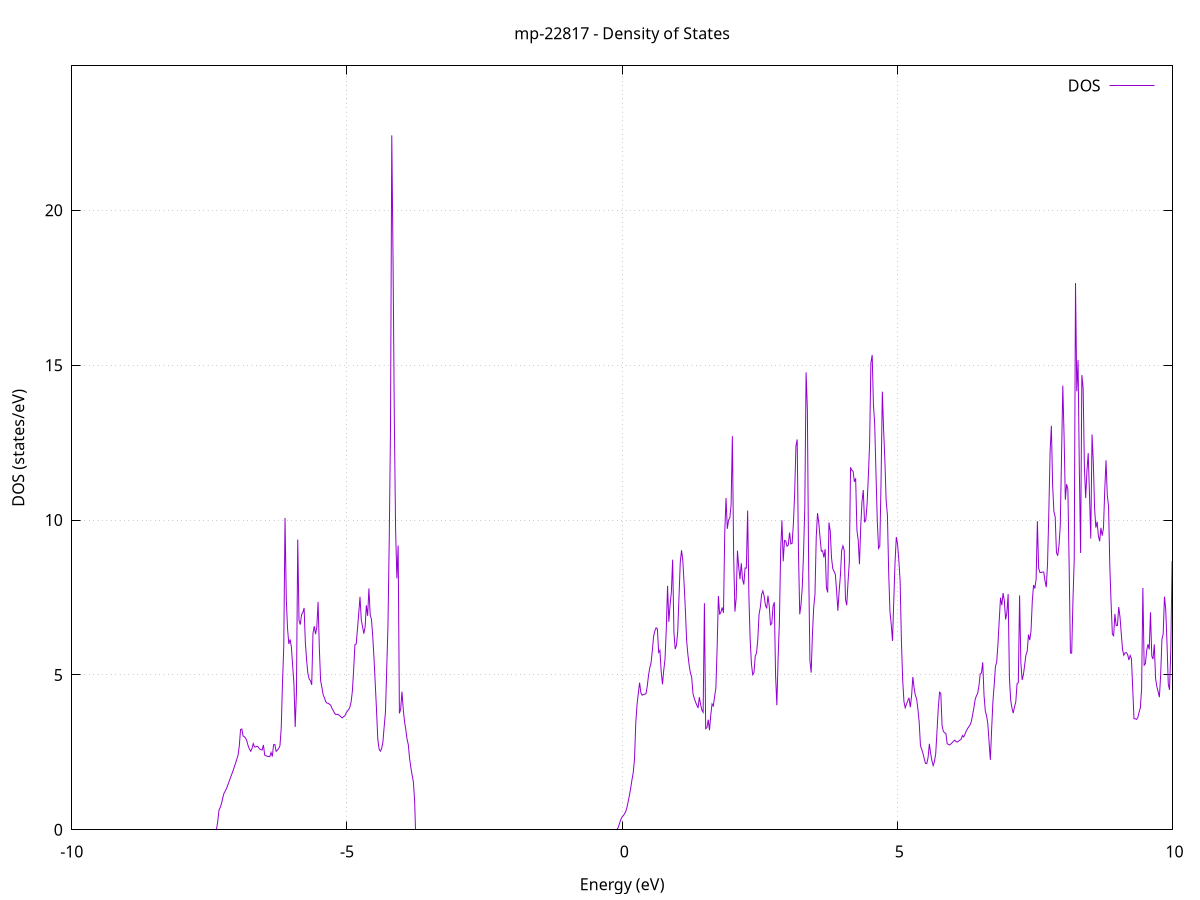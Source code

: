 set title 'mp-22817 - Density of States'
set xlabel 'Energy (eV)'
set ylabel 'DOS (states/eV)'
set grid
set xrange [-10:10]
set yrange [0:24.663]
set xzeroaxis lt -1
set terminal png size 800,600
set output 'mp-22817_dos_gnuplot.png'
plot '-' using 1:2 with lines title 'DOS'
-31.041700 0.000000
-31.018600 0.000000
-30.995600 0.000000
-30.972500 0.000000
-30.949400 0.000000
-30.926300 0.000000
-30.903200 0.000000
-30.880100 0.000000
-30.857000 0.000000
-30.833900 0.000000
-30.810800 0.000000
-30.787700 0.000000
-30.764600 0.000000
-30.741500 0.000000
-30.718400 0.000000
-30.695400 0.000000
-30.672300 0.000000
-30.649200 0.000000
-30.626100 0.000000
-30.603000 0.000000
-30.579900 0.000000
-30.556800 0.000000
-30.533700 0.000000
-30.510600 0.000000
-30.487500 0.000000
-30.464400 0.000000
-30.441300 0.000000
-30.418300 0.000000
-30.395200 0.000000
-30.372100 0.000000
-30.349000 0.000000
-30.325900 0.000000
-30.302800 0.000000
-30.279700 0.000000
-30.256600 0.000000
-30.233500 0.000000
-30.210400 0.000000
-30.187300 0.000000
-30.164200 0.000000
-30.141200 0.000000
-30.118100 0.000000
-30.095000 0.000000
-30.071900 0.000000
-30.048800 0.000000
-30.025700 0.000000
-30.002600 0.000000
-29.979500 0.000000
-29.956400 0.000000
-29.933300 0.000000
-29.910200 0.000000
-29.887100 0.000000
-29.864000 0.000000
-29.841000 0.000000
-29.817900 0.000000
-29.794800 0.000000
-29.771700 0.000000
-29.748600 0.000000
-29.725500 0.000000
-29.702400 0.000000
-29.679300 0.000000
-29.656200 0.000000
-29.633100 0.000000
-29.610000 0.000000
-29.586900 0.000000
-29.563900 0.000000
-29.540800 0.000000
-29.517700 0.000000
-29.494600 0.000000
-29.471500 0.000000
-29.448400 0.000000
-29.425300 0.000000
-29.402200 0.000000
-29.379100 0.000000
-29.356000 0.000000
-29.332900 0.000000
-29.309800 0.000000
-29.286700 0.000000
-29.263700 0.000000
-29.240600 0.000000
-29.217500 0.000000
-29.194400 0.000000
-29.171300 0.000000
-29.148200 0.000000
-29.125100 0.000000
-29.102000 0.000000
-29.078900 0.000000
-29.055800 0.000000
-29.032700 0.000000
-29.009600 0.000000
-28.986600 0.000000
-28.963500 0.000000
-28.940400 113.562400
-28.917300 25.628100
-28.894200 20.808500
-28.871100 0.000000
-28.848000 20.617500
-28.824900 439.138000
-28.801800 0.000000
-28.778700 0.000000
-28.755600 0.000000
-28.732500 0.000000
-28.709400 0.000000
-28.686400 0.000000
-28.663300 0.000000
-28.640200 0.000000
-28.617100 0.000000
-28.594000 0.000000
-28.570900 0.000000
-28.547800 0.000000
-28.524700 0.000000
-28.501600 0.000000
-28.478500 0.000000
-28.455400 0.000000
-28.432300 0.000000
-28.409300 0.000000
-28.386200 0.000000
-28.363100 0.000000
-28.340000 0.000000
-28.316900 0.000000
-28.293800 0.000000
-28.270700 0.000000
-28.247600 0.000000
-28.224500 0.000000
-28.201400 0.000000
-28.178300 0.000000
-28.155200 0.000000
-28.132100 0.000000
-28.109100 0.000000
-28.086000 0.000000
-28.062900 0.000000
-28.039800 0.000000
-28.016700 0.000000
-27.993600 0.000000
-27.970500 0.000000
-27.947400 0.000000
-27.924300 0.000000
-27.901200 0.000000
-27.878100 0.000000
-27.855000 0.000000
-27.832000 0.000000
-27.808900 0.000000
-27.785800 0.000000
-27.762700 0.000000
-27.739600 0.000000
-27.716500 0.000000
-27.693400 0.000000
-27.670300 0.000000
-27.647200 0.000000
-27.624100 0.000000
-27.601000 0.000000
-27.577900 0.000000
-27.554900 0.000000
-27.531800 0.000000
-27.508700 0.000000
-27.485600 0.000000
-27.462500 0.000000
-27.439400 0.000000
-27.416300 0.000000
-27.393200 0.000000
-27.370100 0.000000
-27.347000 0.000000
-27.323900 0.000000
-27.300800 0.000000
-27.277700 0.000000
-27.254700 0.000000
-27.231600 0.000000
-27.208500 0.000000
-27.185400 0.000000
-27.162300 0.000000
-27.139200 0.000000
-27.116100 0.000000
-27.093000 0.000000
-27.069900 0.000000
-27.046800 0.000000
-27.023700 0.000000
-27.000600 0.000000
-26.977600 0.000000
-26.954500 0.000000
-26.931400 0.000000
-26.908300 0.000000
-26.885200 0.000000
-26.862100 0.000000
-26.839000 0.000000
-26.815900 0.000000
-26.792800 0.000000
-26.769700 0.000000
-26.746600 0.000000
-26.723500 0.000000
-26.700400 0.000000
-26.677400 0.000000
-26.654300 0.000000
-26.631200 0.000000
-26.608100 0.000000
-26.585000 0.000000
-26.561900 0.000000
-26.538800 0.000000
-26.515700 0.000000
-26.492600 0.000000
-26.469500 0.000000
-26.446400 0.000000
-26.423300 0.000000
-26.400300 0.000000
-26.377200 0.000000
-26.354100 0.000000
-26.331000 0.000000
-26.307900 0.000000
-26.284800 0.000000
-26.261700 0.000000
-26.238600 0.000000
-26.215500 0.000000
-26.192400 0.000000
-26.169300 0.000000
-26.146200 0.000000
-26.123100 0.000000
-26.100100 0.000000
-26.077000 0.000000
-26.053900 0.000000
-26.030800 0.000000
-26.007700 0.000000
-25.984600 0.000000
-25.961500 0.000000
-25.938400 0.000000
-25.915300 0.000000
-25.892200 0.000000
-25.869100 0.000000
-25.846000 0.000000
-25.823000 0.000000
-25.799900 0.000000
-25.776800 0.000000
-25.753700 0.000000
-25.730600 0.000000
-25.707500 0.000000
-25.684400 0.000000
-25.661300 0.000000
-25.638200 0.000000
-25.615100 0.000000
-25.592000 0.000000
-25.568900 0.000000
-25.545900 0.000000
-25.522800 0.000000
-25.499700 0.000000
-25.476600 0.000000
-25.453500 0.000000
-25.430400 0.000000
-25.407300 0.000000
-25.384200 0.000000
-25.361100 0.000000
-25.338000 0.000000
-25.314900 0.000000
-25.291800 0.000000
-25.268700 0.000000
-25.245700 0.000000
-25.222600 0.000000
-25.199500 0.000000
-25.176400 0.000000
-25.153300 0.000000
-25.130200 0.000000
-25.107100 0.000000
-25.084000 0.000000
-25.060900 0.000000
-25.037800 0.000000
-25.014700 0.000000
-24.991600 0.000000
-24.968600 0.000000
-24.945500 0.000000
-24.922400 0.000000
-24.899300 0.000000
-24.876200 0.000000
-24.853100 0.000000
-24.830000 0.000000
-24.806900 0.000000
-24.783800 0.000000
-24.760700 0.000000
-24.737600 0.000000
-24.714500 0.000000
-24.691400 0.000000
-24.668400 0.000000
-24.645300 0.000000
-24.622200 0.000000
-24.599100 0.000000
-24.576000 0.000000
-24.552900 0.000000
-24.529800 0.000000
-24.506700 0.000000
-24.483600 0.000000
-24.460500 0.000000
-24.437400 0.000000
-24.414300 0.000000
-24.391300 0.000000
-24.368200 0.000000
-24.345100 0.000000
-24.322000 0.000000
-24.298900 0.000000
-24.275800 0.000000
-24.252700 0.000000
-24.229600 0.000000
-24.206500 0.000000
-24.183400 0.000000
-24.160300 0.000000
-24.137200 0.000000
-24.114100 0.000000
-24.091100 0.000000
-24.068000 0.000000
-24.044900 0.000000
-24.021800 0.000000
-23.998700 0.000000
-23.975600 0.000000
-23.952500 0.000000
-23.929400 0.000000
-23.906300 0.000000
-23.883200 0.000000
-23.860100 0.000000
-23.837000 0.000000
-23.814000 0.000000
-23.790900 0.000000
-23.767800 0.000000
-23.744700 0.000000
-23.721600 0.000000
-23.698500 0.000000
-23.675400 0.000000
-23.652300 0.000000
-23.629200 0.000000
-23.606100 0.000000
-23.583000 0.000000
-23.559900 0.000000
-23.536800 0.000000
-23.513800 0.000000
-23.490700 0.000000
-23.467600 0.000000
-23.444500 0.000000
-23.421400 0.000000
-23.398300 0.000000
-23.375200 0.000000
-23.352100 0.000000
-23.329000 0.000000
-23.305900 0.000000
-23.282800 0.000000
-23.259700 0.000000
-23.236700 0.000000
-23.213600 0.000000
-23.190500 0.000000
-23.167400 0.000000
-23.144300 0.000000
-23.121200 0.000000
-23.098100 0.000000
-23.075000 0.000000
-23.051900 0.000000
-23.028800 0.000000
-23.005700 0.000000
-22.982600 0.000000
-22.959600 0.000000
-22.936500 0.000000
-22.913400 0.000000
-22.890300 0.000000
-22.867200 0.000000
-22.844100 0.000000
-22.821000 0.000000
-22.797900 0.000000
-22.774800 0.000000
-22.751700 0.000000
-22.728600 0.000000
-22.705500 0.000000
-22.682400 0.000000
-22.659400 0.000000
-22.636300 0.000000
-22.613200 0.000000
-22.590100 0.000000
-22.567000 0.000000
-22.543900 0.000000
-22.520800 0.000000
-22.497700 0.000000
-22.474600 0.000000
-22.451500 0.000000
-22.428400 0.000000
-22.405300 0.000000
-22.382300 0.000000
-22.359200 0.000000
-22.336100 0.000000
-22.313000 0.000000
-22.289900 0.000000
-22.266800 0.000000
-22.243700 0.000000
-22.220600 0.000000
-22.197500 0.000000
-22.174400 0.000000
-22.151300 0.000000
-22.128200 0.000000
-22.105100 0.000000
-22.082100 0.000000
-22.059000 0.000000
-22.035900 0.000000
-22.012800 0.000000
-21.989700 0.000000
-21.966600 0.000000
-21.943500 0.000000
-21.920400 0.000000
-21.897300 0.000000
-21.874200 0.000000
-21.851100 0.000000
-21.828000 0.000000
-21.805000 0.000000
-21.781900 0.000000
-21.758800 0.000000
-21.735700 0.000000
-21.712600 0.000000
-21.689500 0.000000
-21.666400 0.000000
-21.643300 0.000000
-21.620200 0.000000
-21.597100 0.000000
-21.574000 0.000000
-21.550900 0.000000
-21.527800 0.000000
-21.504800 0.000000
-21.481700 0.000000
-21.458600 0.000000
-21.435500 0.000000
-21.412400 0.000000
-21.389300 0.000000
-21.366200 0.000000
-21.343100 0.000000
-21.320000 0.000000
-21.296900 0.000000
-21.273800 0.000000
-21.250700 0.000000
-21.227700 0.000000
-21.204600 0.000000
-21.181500 0.000000
-21.158400 0.000000
-21.135300 0.000000
-21.112200 0.000000
-21.089100 0.000000
-21.066000 0.000000
-21.042900 0.000000
-21.019800 0.000000
-20.996700 0.000000
-20.973600 0.000000
-20.950500 0.000000
-20.927500 0.000000
-20.904400 0.000000
-20.881300 0.000000
-20.858200 0.000000
-20.835100 0.000000
-20.812000 0.000000
-20.788900 0.000000
-20.765800 0.000000
-20.742700 0.000000
-20.719600 0.000000
-20.696500 0.000000
-20.673400 0.000000
-20.650400 0.000000
-20.627300 0.000000
-20.604200 0.000000
-20.581100 0.000000
-20.558000 0.000000
-20.534900 0.000000
-20.511800 0.000000
-20.488700 0.000000
-20.465600 0.000000
-20.442500 0.000000
-20.419400 0.000000
-20.396300 0.000000
-20.373300 0.000000
-20.350200 0.000000
-20.327100 0.000000
-20.304000 0.000000
-20.280900 0.000000
-20.257800 0.000000
-20.234700 0.000000
-20.211600 0.000000
-20.188500 0.000000
-20.165400 0.000000
-20.142300 0.000000
-20.119200 0.000000
-20.096100 0.000000
-20.073100 0.000000
-20.050000 0.000000
-20.026900 0.000000
-20.003800 0.000000
-19.980700 0.000000
-19.957600 0.000000
-19.934500 0.000000
-19.911400 0.000000
-19.888300 0.000000
-19.865200 0.000000
-19.842100 0.000000
-19.819000 0.000000
-19.796000 0.000000
-19.772900 0.000000
-19.749800 0.000000
-19.726700 0.000000
-19.703600 0.000000
-19.680500 0.000000
-19.657400 0.000000
-19.634300 0.000000
-19.611200 0.000000
-19.588100 0.000000
-19.565000 0.000000
-19.541900 0.000000
-19.518800 0.000000
-19.495800 0.000000
-19.472700 0.000000
-19.449600 0.000000
-19.426500 0.000000
-19.403400 0.000000
-19.380300 0.000000
-19.357200 0.000000
-19.334100 0.000000
-19.311000 0.000000
-19.287900 0.000000
-19.264800 0.000000
-19.241700 0.000000
-19.218700 0.000000
-19.195600 0.000000
-19.172500 0.000000
-19.149400 0.000000
-19.126300 0.000000
-19.103200 0.000000
-19.080100 0.000000
-19.057000 0.000000
-19.033900 0.000000
-19.010800 0.000000
-18.987700 0.000000
-18.964600 0.000000
-18.941500 0.000000
-18.918500 0.000000
-18.895400 0.000000
-18.872300 0.000000
-18.849200 0.000000
-18.826100 0.000000
-18.803000 0.000000
-18.779900 0.000000
-18.756800 0.000000
-18.733700 0.000000
-18.710600 0.000000
-18.687500 0.000000
-18.664400 0.000000
-18.641400 0.000000
-18.618300 0.000000
-18.595200 0.000000
-18.572100 0.000000
-18.549000 0.000000
-18.525900 0.000000
-18.502800 0.000000
-18.479700 0.000000
-18.456600 0.000000
-18.433500 0.000000
-18.410400 0.000000
-18.387300 0.000000
-18.364300 0.000000
-18.341200 0.000000
-18.318100 0.000000
-18.295000 0.000000
-18.271900 0.000000
-18.248800 0.000000
-18.225700 0.000000
-18.202600 0.000000
-18.179500 0.000000
-18.156400 0.000000
-18.133300 0.000000
-18.110200 0.000000
-18.087100 0.000000
-18.064100 0.000000
-18.041000 0.000000
-18.017900 0.000000
-17.994800 0.000000
-17.971700 0.000000
-17.948600 0.000000
-17.925500 0.000000
-17.902400 0.000000
-17.879300 0.000000
-17.856200 0.000000
-17.833100 0.000000
-17.810000 0.000000
-17.787000 0.000000
-17.763900 0.000000
-17.740800 0.000000
-17.717700 0.000000
-17.694600 0.000000
-17.671500 0.000000
-17.648400 0.000000
-17.625300 0.000000
-17.602200 0.000000
-17.579100 0.000000
-17.556000 0.000000
-17.532900 0.000000
-17.509800 0.000000
-17.486800 0.000000
-17.463700 0.000000
-17.440600 0.000000
-17.417500 0.000000
-17.394400 0.000000
-17.371300 0.000000
-17.348200 0.000000
-17.325100 0.000000
-17.302000 0.000000
-17.278900 0.000000
-17.255800 0.000000
-17.232700 0.000000
-17.209700 0.000000
-17.186600 0.000000
-17.163500 0.000000
-17.140400 0.000000
-17.117300 0.000000
-17.094200 0.000000
-17.071100 0.000000
-17.048000 0.000000
-17.024900 0.000000
-17.001800 0.000000
-16.978700 0.000000
-16.955600 0.000000
-16.932500 0.000000
-16.909500 0.000000
-16.886400 0.000000
-16.863300 0.000000
-16.840200 0.000000
-16.817100 0.000000
-16.794000 0.000000
-16.770900 0.000000
-16.747800 0.000000
-16.724700 0.000000
-16.701600 0.000000
-16.678500 0.000000
-16.655400 0.000000
-16.632400 0.000000
-16.609300 0.000000
-16.586200 0.000000
-16.563100 0.000000
-16.540000 0.000000
-16.516900 0.000000
-16.493800 0.000000
-16.470700 0.000000
-16.447600 0.000000
-16.424500 0.000000
-16.401400 0.000000
-16.378300 0.000000
-16.355200 0.000000
-16.332200 0.000000
-16.309100 0.000000
-16.286000 0.000000
-16.262900 0.000000
-16.239800 0.000000
-16.216700 0.000000
-16.193600 0.000000
-16.170500 0.000000
-16.147400 0.000000
-16.124300 0.000000
-16.101200 0.000000
-16.078100 0.000000
-16.055100 0.000000
-16.032000 0.000000
-16.008900 0.000000
-15.985800 0.000000
-15.962700 0.000000
-15.939600 0.000000
-15.916500 0.000000
-15.893400 0.000000
-15.870300 0.000000
-15.847200 0.000000
-15.824100 0.000000
-15.801000 0.000000
-15.778000 0.000000
-15.754900 0.000000
-15.731800 0.000000
-15.708700 0.000000
-15.685600 0.000000
-15.662500 0.000000
-15.639400 0.000000
-15.616300 0.000000
-15.593200 0.000000
-15.570100 0.000000
-15.547000 0.000000
-15.523900 0.000000
-15.500800 0.000000
-15.477800 0.000000
-15.454700 0.000000
-15.431600 0.000000
-15.408500 0.000000
-15.385400 0.000000
-15.362300 0.000000
-15.339200 0.000000
-15.316100 0.000000
-15.293000 0.000000
-15.269900 0.000000
-15.246800 0.000000
-15.223700 0.000000
-15.200700 0.000000
-15.177600 0.000000
-15.154500 0.000000
-15.131400 0.000000
-15.108300 0.000000
-15.085200 0.000000
-15.062100 0.000000
-15.039000 0.000000
-15.015900 0.000000
-14.992800 0.000000
-14.969700 0.000000
-14.946600 0.000000
-14.923500 0.000000
-14.900500 0.000000
-14.877400 0.000000
-14.854300 0.000000
-14.831200 0.000000
-14.808100 0.000000
-14.785000 0.000000
-14.761900 0.000000
-14.738800 0.000000
-14.715700 0.000000
-14.692600 0.000000
-14.669500 0.000000
-14.646400 0.000000
-14.623400 0.000000
-14.600300 0.000000
-14.577200 0.000000
-14.554100 0.000000
-14.531000 0.000000
-14.507900 0.000000
-14.484800 0.000000
-14.461700 0.000000
-14.438600 0.000000
-14.415500 0.000000
-14.392400 0.000000
-14.369300 0.000000
-14.346200 0.000000
-14.323200 0.000000
-14.300100 0.000000
-14.277000 0.000000
-14.253900 0.000000
-14.230800 0.000000
-14.207700 0.000000
-14.184600 0.000000
-14.161500 0.000000
-14.138400 0.000000
-14.115300 0.000000
-14.092200 0.000000
-14.069100 0.000000
-14.046100 0.000000
-14.023000 0.000000
-13.999900 0.000000
-13.976800 0.000000
-13.953700 0.000000
-13.930600 0.000000
-13.907500 0.000000
-13.884400 0.000000
-13.861300 0.000000
-13.838200 0.000000
-13.815100 0.000000
-13.792000 0.000000
-13.768900 0.000000
-13.745900 0.000000
-13.722800 0.000000
-13.699700 0.000000
-13.676600 0.000000
-13.653500 0.000000
-13.630400 0.000000
-13.607300 0.000000
-13.584200 0.000000
-13.561100 0.000000
-13.538000 0.000000
-13.514900 0.000000
-13.491800 0.000000
-13.468800 0.000000
-13.445700 0.000000
-13.422600 0.000000
-13.399500 0.000000
-13.376400 0.000000
-13.353300 0.000000
-13.330200 0.000000
-13.307100 0.000000
-13.284000 0.000000
-13.260900 0.000000
-13.237800 0.000000
-13.214700 0.000000
-13.191700 0.000000
-13.168600 0.000000
-13.145500 0.000000
-13.122400 0.000000
-13.099300 0.000000
-13.076200 0.000000
-13.053100 0.000000
-13.030000 0.000000
-13.006900 0.000000
-12.983800 0.000000
-12.960700 0.000000
-12.937600 0.000000
-12.914500 0.000000
-12.891500 0.000000
-12.868400 0.000000
-12.845300 0.000000
-12.822200 0.000000
-12.799100 0.000000
-12.776000 0.000000
-12.752900 0.000000
-12.729800 0.000000
-12.706700 0.000000
-12.683600 0.000000
-12.660500 0.000000
-12.637400 0.000000
-12.614400 0.000000
-12.591300 0.000000
-12.568200 0.000000
-12.545100 0.000000
-12.522000 0.000000
-12.498900 0.000000
-12.475800 0.000000
-12.452700 0.000000
-12.429600 0.000000
-12.406500 0.000000
-12.383400 0.000000
-12.360300 0.000000
-12.337200 0.000000
-12.314200 0.000000
-12.291100 0.000000
-12.268000 0.000000
-12.244900 0.000000
-12.221800 0.000000
-12.198700 0.000000
-12.175600 0.000000
-12.152500 0.000000
-12.129400 0.000000
-12.106300 0.000000
-12.083200 0.000000
-12.060100 0.000000
-12.037100 0.000000
-12.014000 0.000000
-11.990900 0.000000
-11.967800 0.000000
-11.944700 0.000000
-11.921600 0.000000
-11.898500 0.000000
-11.875400 0.000000
-11.852300 0.000000
-11.829200 0.000000
-11.806100 0.000000
-11.783000 0.000000
-11.759900 0.000000
-11.736900 0.000000
-11.713800 0.000000
-11.690700 0.000000
-11.667600 0.000000
-11.644500 0.000000
-11.621400 0.000000
-11.598300 0.000000
-11.575200 0.000000
-11.552100 0.000000
-11.529000 0.000000
-11.505900 0.000000
-11.482800 0.000000
-11.459800 0.000000
-11.436700 0.000000
-11.413600 0.000000
-11.390500 0.000000
-11.367400 0.000000
-11.344300 0.000000
-11.321200 0.000000
-11.298100 0.000000
-11.275000 0.000000
-11.251900 0.000000
-11.228800 0.000000
-11.205700 0.000000
-11.182700 0.000000
-11.159600 0.000000
-11.136500 0.000000
-11.113400 0.000000
-11.090300 0.000000
-11.067200 0.000000
-11.044100 0.000000
-11.021000 0.000000
-10.997900 0.000000
-10.974800 0.000000
-10.951700 0.000000
-10.928600 0.000000
-10.905500 0.000000
-10.882500 0.000000
-10.859400 0.000000
-10.836300 0.000000
-10.813200 0.000000
-10.790100 0.000000
-10.767000 0.000000
-10.743900 0.000000
-10.720800 0.000000
-10.697700 0.000000
-10.674600 0.000000
-10.651500 0.000000
-10.628400 0.000000
-10.605400 0.000000
-10.582300 0.000000
-10.559200 0.000000
-10.536100 0.000000
-10.513000 0.000000
-10.489900 0.000000
-10.466800 0.000000
-10.443700 0.000000
-10.420600 0.000000
-10.397500 0.000000
-10.374400 0.000000
-10.351300 0.000000
-10.328200 0.000000
-10.305200 0.000000
-10.282100 0.000000
-10.259000 0.000000
-10.235900 0.000000
-10.212800 0.000000
-10.189700 0.000000
-10.166600 0.000000
-10.143500 0.000000
-10.120400 0.000000
-10.097300 0.000000
-10.074200 0.000000
-10.051100 0.000000
-10.028100 0.000000
-10.005000 0.000000
-9.981900 0.000000
-9.958800 0.000000
-9.935700 0.000000
-9.912600 0.000000
-9.889500 0.000000
-9.866400 0.000000
-9.843300 0.000000
-9.820200 0.000000
-9.797100 0.000000
-9.774000 0.000000
-9.750900 0.000000
-9.727900 0.000000
-9.704800 0.000000
-9.681700 0.000000
-9.658600 0.000000
-9.635500 0.000000
-9.612400 0.000000
-9.589300 0.000000
-9.566200 0.000000
-9.543100 0.000000
-9.520000 0.000000
-9.496900 0.000000
-9.473800 0.000000
-9.450800 0.000000
-9.427700 0.000000
-9.404600 0.000000
-9.381500 0.000000
-9.358400 0.000000
-9.335300 0.000000
-9.312200 0.000000
-9.289100 0.000000
-9.266000 0.000000
-9.242900 0.000000
-9.219800 0.000000
-9.196700 0.000000
-9.173600 0.000000
-9.150600 0.000000
-9.127500 0.000000
-9.104400 0.000000
-9.081300 0.000000
-9.058200 0.000000
-9.035100 0.000000
-9.012000 0.000000
-8.988900 0.000000
-8.965800 0.000000
-8.942700 0.000000
-8.919600 0.000000
-8.896500 0.000000
-8.873500 0.000000
-8.850400 0.000000
-8.827300 0.000000
-8.804200 0.000000
-8.781100 0.000000
-8.758000 0.000000
-8.734900 0.000000
-8.711800 0.000000
-8.688700 0.000000
-8.665600 0.000000
-8.642500 0.000000
-8.619400 0.000000
-8.596400 0.000000
-8.573300 0.000000
-8.550200 0.000000
-8.527100 0.000000
-8.504000 0.000000
-8.480900 0.000000
-8.457800 0.000000
-8.434700 0.000000
-8.411600 0.000000
-8.388500 0.000000
-8.365400 0.000000
-8.342300 0.000000
-8.319200 0.000000
-8.296200 0.000000
-8.273100 0.000000
-8.250000 0.000000
-8.226900 0.000000
-8.203800 0.000000
-8.180700 0.000000
-8.157600 0.000000
-8.134500 0.000000
-8.111400 0.000000
-8.088300 0.000000
-8.065200 0.000000
-8.042100 0.000000
-8.019100 0.000000
-7.996000 0.000000
-7.972900 0.000000
-7.949800 0.000000
-7.926700 0.000000
-7.903600 0.000000
-7.880500 0.000000
-7.857400 0.000000
-7.834300 0.000000
-7.811200 0.000000
-7.788100 0.000000
-7.765000 0.000000
-7.741900 0.000000
-7.718900 0.000000
-7.695800 0.000000
-7.672700 0.000000
-7.649600 0.000000
-7.626500 0.000000
-7.603400 0.000000
-7.580300 0.000000
-7.557200 0.000000
-7.534100 0.000000
-7.511000 0.000000
-7.487900 0.000000
-7.464800 0.000000
-7.441800 0.000000
-7.418700 0.000000
-7.395600 0.000000
-7.372500 0.005100
-7.349400 0.249000
-7.326300 0.631500
-7.303200 0.720200
-7.280100 0.843500
-7.257000 1.028800
-7.233900 1.182400
-7.210800 1.250900
-7.187700 1.336600
-7.164600 1.448600
-7.141600 1.560400
-7.118500 1.673400
-7.095400 1.783500
-7.072300 1.895500
-7.049200 2.018100
-7.026100 2.142700
-7.003000 2.269800
-6.979900 2.401200
-6.956800 2.703800
-6.933700 3.236100
-6.910600 3.253700
-6.887500 3.028800
-6.864500 3.004100
-6.841400 2.957700
-6.818300 2.861700
-6.795200 2.705300
-6.772100 2.605900
-6.749000 2.535000
-6.725900 2.620300
-6.702800 2.783400
-6.679700 2.674000
-6.656600 2.678000
-6.633500 2.697400
-6.610400 2.667300
-6.587400 2.604900
-6.564300 2.589000
-6.541200 2.574800
-6.518100 2.737900
-6.495000 2.411500
-6.471900 2.390900
-6.448800 2.371700
-6.425700 2.365600
-6.402600 2.362800
-6.379500 2.496300
-6.356400 2.366000
-6.333300 2.745300
-6.310200 2.753600
-6.287200 2.530800
-6.264100 2.572800
-6.241000 2.621500
-6.217900 2.712800
-6.194800 3.275200
-6.171700 4.720200
-6.148600 5.906900
-6.125500 10.064800
-6.102400 7.429700
-6.079300 6.484600
-6.056200 5.999300
-6.033100 6.146800
-6.010100 5.899900
-5.987000 5.303600
-5.963900 4.720200
-5.940800 3.320200
-5.917700 4.460700
-5.894600 9.370100
-5.871500 6.760000
-5.848400 6.624100
-5.825300 6.948100
-5.802200 7.013300
-5.779100 7.162800
-5.756000 6.038300
-5.732900 5.470100
-5.709900 5.038900
-5.686800 4.870300
-5.663700 4.813600
-5.640600 4.679400
-5.617500 6.346700
-5.594400 6.571500
-5.571300 6.317300
-5.548200 6.536000
-5.525100 7.359200
-5.502000 5.861600
-5.478900 4.816600
-5.455800 4.598100
-5.432800 4.359400
-5.409700 4.259600
-5.386600 4.137800
-5.363500 4.088700
-5.340400 4.085500
-5.317300 4.051100
-5.294200 4.020500
-5.271100 3.913400
-5.248000 3.848400
-5.224900 3.758500
-5.201800 3.719100
-5.178700 3.729900
-5.155600 3.717700
-5.132600 3.685200
-5.109500 3.644900
-5.086400 3.610800
-5.063300 3.651000
-5.040200 3.673000
-5.017100 3.763900
-4.994000 3.828000
-4.970900 3.876900
-4.947800 3.959200
-4.924700 4.126600
-4.901600 4.479700
-4.878500 5.169000
-4.855500 5.978700
-4.832400 5.998500
-4.809300 6.475400
-4.786200 6.987500
-4.763100 7.519700
-4.740000 6.779800
-4.716900 6.554800
-4.693800 6.330900
-4.670700 6.547600
-4.647600 7.246400
-4.624500 6.908200
-4.601400 7.789100
-4.578300 6.940000
-4.555300 6.791700
-4.532200 6.262000
-4.509100 5.538700
-4.486000 4.712000
-4.462900 3.861400
-4.439800 2.923800
-4.416700 2.608100
-4.393600 2.537600
-4.370500 2.616200
-4.347400 2.824100
-4.324300 3.324800
-4.301200 3.786700
-4.278200 5.160000
-4.255100 6.586900
-4.232000 9.335500
-4.208900 12.988900
-4.185800 22.421200
-4.162700 18.387900
-4.139600 13.267100
-4.116500 9.695300
-4.093400 8.117800
-4.070300 9.175700
-4.047200 3.758800
-4.024100 3.890900
-4.001100 4.459500
-3.978000 3.903000
-3.954900 3.504200
-3.931800 3.244500
-3.908700 2.931400
-3.885600 2.748100
-3.862500 2.303400
-3.839400 2.013800
-3.816300 1.765300
-3.793200 1.545600
-3.770100 0.914600
-3.747000 0.000000
-3.723900 0.000000
-3.700900 0.000000
-3.677800 0.000000
-3.654700 0.000000
-3.631600 0.000000
-3.608500 0.000000
-3.585400 0.000000
-3.562300 0.000000
-3.539200 0.000000
-3.516100 0.000000
-3.493000 0.000000
-3.469900 0.000000
-3.446800 0.000000
-3.423800 0.000000
-3.400700 0.000000
-3.377600 0.000000
-3.354500 0.000000
-3.331400 0.000000
-3.308300 0.000000
-3.285200 0.000000
-3.262100 0.000000
-3.239000 0.000000
-3.215900 0.000000
-3.192800 0.000000
-3.169700 0.000000
-3.146600 0.000000
-3.123600 0.000000
-3.100500 0.000000
-3.077400 0.000000
-3.054300 0.000000
-3.031200 0.000000
-3.008100 0.000000
-2.985000 0.000000
-2.961900 0.000000
-2.938800 0.000000
-2.915700 0.000000
-2.892600 0.000000
-2.869500 0.000000
-2.846500 0.000000
-2.823400 0.000000
-2.800300 0.000000
-2.777200 0.000000
-2.754100 0.000000
-2.731000 0.000000
-2.707900 0.000000
-2.684800 0.000000
-2.661700 0.000000
-2.638600 0.000000
-2.615500 0.000000
-2.592400 0.000000
-2.569300 0.000000
-2.546300 0.000000
-2.523200 0.000000
-2.500100 0.000000
-2.477000 0.000000
-2.453900 0.000000
-2.430800 0.000000
-2.407700 0.000000
-2.384600 0.000000
-2.361500 0.000000
-2.338400 0.000000
-2.315300 0.000000
-2.292200 0.000000
-2.269200 0.000000
-2.246100 0.000000
-2.223000 0.000000
-2.199900 0.000000
-2.176800 0.000000
-2.153700 0.000000
-2.130600 0.000000
-2.107500 0.000000
-2.084400 0.000000
-2.061300 0.000000
-2.038200 0.000000
-2.015100 0.000000
-1.992000 0.000000
-1.969000 0.000000
-1.945900 0.000000
-1.922800 0.000000
-1.899700 0.000000
-1.876600 0.000000
-1.853500 0.000000
-1.830400 0.000000
-1.807300 0.000000
-1.784200 0.000000
-1.761100 0.000000
-1.738000 0.000000
-1.714900 0.000000
-1.691900 0.000000
-1.668800 0.000000
-1.645700 0.000000
-1.622600 0.000000
-1.599500 0.000000
-1.576400 0.000000
-1.553300 0.000000
-1.530200 0.000000
-1.507100 0.000000
-1.484000 0.000000
-1.460900 0.000000
-1.437800 0.000000
-1.414800 0.000000
-1.391700 0.000000
-1.368600 0.000000
-1.345500 0.000000
-1.322400 0.000000
-1.299300 0.000000
-1.276200 0.000000
-1.253100 0.000000
-1.230000 0.000000
-1.206900 0.000000
-1.183800 0.000000
-1.160700 0.000000
-1.137600 0.000000
-1.114600 0.000000
-1.091500 0.000000
-1.068400 0.000000
-1.045300 0.000000
-1.022200 0.000000
-0.999100 0.000000
-0.976000 0.000000
-0.952900 0.000000
-0.929800 0.000000
-0.906700 0.000000
-0.883600 0.000000
-0.860500 0.000000
-0.837500 0.000000
-0.814400 0.000000
-0.791300 0.000000
-0.768200 0.000000
-0.745100 0.000000
-0.722000 0.000000
-0.698900 0.000000
-0.675800 0.000000
-0.652700 0.000000
-0.629600 0.000000
-0.606500 0.000000
-0.583400 0.000000
-0.560300 0.000000
-0.537300 0.000000
-0.514200 0.000000
-0.491100 0.000000
-0.468000 0.000000
-0.444900 0.000000
-0.421800 0.000000
-0.398700 0.000000
-0.375600 0.000000
-0.352500 0.000000
-0.329400 0.000000
-0.306300 0.000000
-0.283200 0.000000
-0.260200 0.000000
-0.237100 0.000000
-0.214000 0.000000
-0.190900 0.000000
-0.167800 0.000000
-0.144700 0.000000
-0.121600 0.000000
-0.098500 0.003800
-0.075400 0.058600
-0.052300 0.175700
-0.029200 0.310400
-0.006100 0.398200
0.017000 0.450600
0.040000 0.506600
0.063100 0.580100
0.086200 0.711100
0.109300 0.908600
0.132400 1.110100
0.155500 1.345500
0.178600 1.614300
0.201700 1.848400
0.224800 2.286500
0.247900 3.461100
0.271000 4.045500
0.294100 4.408900
0.317100 4.749000
0.340200 4.423700
0.363300 4.344400
0.386400 4.371200
0.409500 4.377000
0.432600 4.392700
0.455700 4.627900
0.478800 4.981100
0.501900 5.231600
0.525000 5.386800
0.548100 5.778700
0.571200 6.239700
0.594200 6.420100
0.617300 6.521900
0.640400 6.480600
0.663500 5.728300
0.686600 5.790400
0.709700 5.101400
0.732800 4.697400
0.755900 5.147800
0.779000 5.507900
0.802100 6.477500
0.825200 7.874300
0.848300 6.713900
0.871400 7.270700
0.894400 7.673100
0.917500 8.719800
0.940600 6.387200
0.963700 5.833500
0.986800 5.959100
1.009900 6.402800
1.033000 7.526100
1.056100 8.638700
1.079200 9.025000
1.102300 8.695400
1.125400 7.957900
1.148500 7.107100
1.171500 6.119800
1.194600 5.656000
1.217700 5.311900
1.240800 5.061600
1.263900 4.923400
1.287000 4.393800
1.310100 4.244300
1.333200 4.125000
1.356300 4.029100
1.379400 3.933200
1.402500 4.282100
1.425600 4.046800
1.448700 3.864400
1.471700 3.793200
1.494800 7.314900
1.517900 3.264200
1.541000 3.298700
1.564100 3.555000
1.587200 3.212800
1.610300 3.708500
1.633400 4.062600
1.656500 3.997200
1.679600 4.294800
1.702700 4.564100
1.725800 5.856500
1.748800 7.546400
1.771900 6.948700
1.795000 7.033500
1.818100 7.176400
1.841200 7.004400
1.864300 9.600000
1.887400 10.711100
1.910500 9.716800
1.933600 9.997100
1.956700 10.071100
1.979800 10.497500
2.002900 12.707800
2.026000 8.867000
2.049000 7.043000
2.072100 7.473800
2.095200 9.012900
2.118300 8.468400
2.141400 8.088300
2.164500 8.605700
2.187600 8.092700
2.210700 7.916400
2.233800 8.452700
2.256900 8.447700
2.280000 10.305200
2.303100 7.536600
2.326100 6.140900
2.349200 5.357200
2.372300 5.006400
2.395400 5.079500
2.418500 5.613400
2.441600 5.702200
2.464700 6.147300
2.487800 6.955100
2.510900 7.187300
2.534000 7.598200
2.557100 7.710700
2.580200 7.543800
2.603300 7.255600
2.626300 7.147100
2.649400 7.556900
2.672500 7.223600
2.695600 6.617800
2.718700 6.653500
2.741800 7.220500
2.764900 7.346200
2.788000 4.978700
2.811100 4.023500
2.834200 5.555900
2.857300 6.705700
2.880400 9.020600
2.903400 9.992700
2.926500 8.667500
2.949600 9.338300
2.972700 9.324200
2.995800 9.156900
3.018900 9.193900
3.042000 9.595700
3.065100 9.228300
3.088200 9.248000
3.111300 9.880000
3.134400 10.850100
3.157500 12.386300
3.180500 12.602000
3.203600 8.994800
3.226700 6.955500
3.249800 7.261700
3.272900 7.840100
3.296000 8.952800
3.319100 10.415800
3.342200 14.769300
3.365300 13.583600
3.388400 8.594800
3.411500 5.466700
3.434600 5.072700
3.457700 6.321900
3.480700 7.179200
3.503800 7.601700
3.526900 9.459500
3.550000 10.223700
3.573100 9.906800
3.596200 9.423700
3.619300 8.993900
3.642400 9.009200
3.665500 8.792500
3.688600 9.060900
3.711700 7.818500
3.734800 7.662900
3.757800 9.918100
3.780900 9.648900
3.804000 8.792400
3.827100 8.431200
3.850200 8.344800
3.873300 8.251400
3.896400 7.724100
3.919500 7.070100
3.942600 7.696000
3.965700 8.203100
3.988800 9.012500
4.011900 9.165700
4.035000 9.028500
4.058000 7.438100
4.081100 7.249100
4.104200 7.995900
4.127300 8.633600
4.150400 11.701800
4.173500 11.603700
4.196600 11.576300
4.219700 11.236100
4.242800 11.347500
4.265900 9.676900
4.289000 9.357800
4.312100 8.573800
4.335100 9.782400
4.358200 10.602700
4.381300 10.969200
4.404400 9.926800
4.427500 10.003600
4.450600 10.514000
4.473700 11.423500
4.496800 12.478700
4.519900 15.075200
4.543000 15.328700
4.566100 13.722000
4.589200 13.089600
4.612300 11.510400
4.635300 10.007300
4.658400 9.084900
4.681500 9.153700
4.704600 11.250800
4.727700 14.144100
4.750800 12.917500
4.773900 11.923100
4.797000 10.632800
4.820100 10.153100
4.843200 8.291300
4.866300 7.037300
4.889400 6.633500
4.912400 6.097200
4.935500 7.391300
4.958600 8.638300
4.981700 9.450700
5.004800 9.220400
5.027900 8.696900
5.051000 8.027400
5.074100 6.113000
5.097200 4.844700
5.120300 4.143200
5.143400 3.938300
5.166500 4.056100
5.189600 4.162400
5.212600 4.261000
5.235700 3.957400
5.258800 4.315400
5.281900 4.933100
5.305000 4.578300
5.328100 4.337400
5.351200 4.229700
5.374300 3.888900
5.397400 3.468700
5.420500 2.710100
5.443600 2.594700
5.466700 2.463000
5.489700 2.286000
5.512800 2.142100
5.535900 2.138500
5.559000 2.336400
5.582100 2.775600
5.605200 2.466800
5.628300 2.231000
5.651400 2.073100
5.674500 2.205700
5.697600 2.454300
5.720700 3.173200
5.743800 3.914400
5.766800 4.441200
5.789900 4.409400
5.813000 3.367900
5.836100 3.178500
5.859200 3.130700
5.882300 3.112900
5.905400 2.779000
5.928500 2.756500
5.951600 2.738300
5.974700 2.774100
5.997800 2.814900
6.020900 2.858800
6.044000 2.894000
6.067000 2.845500
6.090100 2.829400
6.113200 2.862900
6.136300 2.893300
6.159400 2.922200
6.182500 3.042800
6.205600 2.996100
6.228700 3.086300
6.251800 3.184900
6.274900 3.262900
6.298000 3.325000
6.321100 3.384900
6.344100 3.490500
6.367200 3.704400
6.390300 3.927900
6.413400 4.197200
6.436500 4.323800
6.459600 4.405900
6.482700 4.637400
6.505800 5.030100
6.528900 5.062500
6.552000 5.406600
6.575100 4.354700
6.598200 3.839600
6.621300 3.682100
6.644300 3.422400
6.667400 2.820800
6.690500 2.256800
6.713600 3.239200
6.736700 4.127200
6.759800 4.666900
6.782900 5.271800
6.806000 5.421400
6.829100 6.015000
6.852200 6.779800
6.875300 7.493900
6.898400 7.252000
6.921400 7.642500
6.944500 7.393900
6.967600 6.789800
6.990700 7.010600
7.013800 7.612400
7.036900 4.910500
7.060000 4.178300
7.083100 3.927800
7.106200 3.764500
7.129300 3.966700
7.152400 4.124400
7.175500 4.715200
7.198600 4.749800
7.221600 7.567200
7.244700 5.387500
7.267800 4.836800
7.290900 5.002400
7.314000 5.322700
7.337100 5.644000
7.360200 5.764800
7.383300 6.303500
7.406400 6.124300
7.429500 6.428500
7.452600 7.384500
7.475700 7.901900
7.498700 7.791100
7.521800 8.089400
7.544900 9.964200
7.568000 8.446900
7.591100 8.308400
7.614200 8.304100
7.637300 8.326400
7.660400 8.313900
7.683500 8.038500
7.706600 7.832400
7.729700 8.596200
7.752800 10.241100
7.775800 12.190500
7.798900 13.043600
7.822000 11.125900
7.845100 10.272400
7.868200 10.104400
7.891300 8.957200
7.914400 8.846200
7.937500 9.178100
7.960600 9.809600
7.983700 12.029000
8.006800 14.337400
8.029900 12.717700
8.053000 10.656400
8.076000 11.157500
8.099100 10.994600
8.122200 8.497700
8.145300 5.706800
8.168400 5.702700
8.191500 7.417200
8.214600 8.743100
8.237700 17.651100
8.260800 14.157100
8.283900 15.163700
8.307000 11.665200
8.330100 8.936800
8.353100 14.680400
8.376200 14.269100
8.399300 11.705000
8.422400 10.709300
8.445500 11.585600
8.468600 12.162900
8.491700 10.828900
8.514800 9.401500
8.537900 12.761500
8.561000 11.877700
8.584100 10.381200
8.607200 9.754600
8.630300 9.947000
8.653300 9.488800
8.676400 9.314600
8.699500 9.748500
8.722600 9.495700
8.745700 9.741100
8.768800 10.945000
8.791900 11.926500
8.815000 10.807200
8.838100 10.440800
8.861200 8.501400
8.884300 7.320200
8.907400 6.316000
8.930400 6.264200
8.953500 6.969700
8.976600 6.591700
8.999700 6.598200
9.022800 7.190000
9.045900 6.876400
9.069000 6.338800
9.092100 5.819700
9.115200 5.634300
9.138300 5.708900
9.161400 5.721900
9.184500 5.659400
9.207600 5.480900
9.230600 5.628400
9.253700 5.525100
9.276800 4.582800
9.299900 3.585800
9.323000 3.583800
9.346100 3.562600
9.369200 3.620900
9.392300 3.790900
9.415400 3.933500
9.438500 4.531200
9.461600 7.805800
9.484700 5.312900
9.507700 5.362100
9.530800 5.783200
9.553900 5.989500
9.577000 5.825300
9.600100 7.021700
9.623200 5.610000
9.646300 5.510200
9.669400 5.984400
9.692500 4.882000
9.715600 4.625500
9.738700 4.458400
9.761800 4.281400
9.784900 4.999700
9.807900 6.151400
9.831000 6.325800
9.854100 7.526300
9.877200 7.105200
9.900300 6.015000
9.923400 4.699200
9.946500 4.516600
9.969600 5.855600
9.992700 8.672400
10.015800 6.266300
10.038900 6.190500
10.062000 8.055600
10.085000 6.647400
10.108100 6.520800
10.131200 6.289100
10.154300 4.880000
10.177400 3.665600
10.200500 2.408300
10.223600 2.239500
10.246700 2.119700
10.269800 2.397400
10.292900 4.008600
10.316000 5.389100
10.339100 4.360900
10.362100 3.822600
10.385200 3.486800
10.408300 3.194200
10.431400 2.951700
10.454500 2.433700
10.477600 2.094800
10.500700 2.059500
10.523800 2.072400
10.546900 2.107600
10.570000 2.214800
10.593100 2.249200
10.616200 2.246500
10.639300 2.240200
10.662300 2.147100
10.685400 2.176900
10.708500 2.203900
10.731600 2.190800
10.754700 2.101100
10.777800 2.028800
10.800900 1.959300
10.824000 1.892300
10.847100 1.820700
10.870200 1.743900
10.893300 1.712600
10.916400 1.712300
10.939400 1.693900
10.962500 1.552500
10.985600 1.435400
11.008700 1.354200
11.031800 1.234900
11.054900 1.127900
11.078000 1.017400
11.101100 0.973800
11.124200 0.987200
11.147300 1.039800
11.170400 1.118100
11.193500 1.230100
11.216600 1.443000
11.239600 1.661200
11.262700 1.896600
11.285800 2.145100
11.308900 2.976000
11.332000 3.881500
11.355100 5.624600
11.378200 9.023000
11.401300 9.875600
11.424400 9.034500
11.447500 7.836100
11.470600 7.329200
11.493700 7.045400
11.516700 7.312800
11.539800 7.710400
11.562900 7.719800
11.586000 7.111600
11.609100 7.099200
11.632200 7.268900
11.655300 7.556400
11.678400 8.675100
11.701500 9.094600
11.724600 8.454600
11.747700 7.551900
11.770800 7.459200
11.793900 7.970500
11.816900 8.769600
11.840000 8.821400
11.863100 7.997500
11.886200 8.319000
11.909300 8.532100
11.932400 9.707600
11.955500 8.016400
11.978600 7.638500
12.001700 7.142700
12.024800 7.319000
12.047900 7.175100
12.071000 7.228600
12.094000 7.580100
12.117100 9.326400
12.140200 11.043200
12.163300 9.667800
12.186400 7.995900
12.209500 6.870500
12.232600 7.479800
12.255700 8.033900
12.278800 8.549100
12.301900 8.519200
12.325000 8.874900
12.348100 9.031500
12.371100 8.422800
12.394200 7.612800
12.417300 7.824500
12.440400 7.708100
12.463500 7.995300
12.486600 8.565800
12.509700 8.398900
12.532800 8.362200
12.555900 9.789700
12.579000 9.339600
12.602100 9.469500
12.625200 7.394000
12.648300 6.451200
12.671300 5.732700
12.694400 5.410100
12.717500 4.594500
12.740600 3.522200
12.763700 4.249600
12.786800 2.062200
12.809900 1.410400
12.833000 1.040800
12.856100 0.782200
12.879200 0.597200
12.902300 0.464600
12.925400 0.345300
12.948400 0.226900
12.971500 0.129700
12.994600 0.094300
13.017700 0.066000
13.040800 0.041000
13.063900 0.000000
13.087000 0.000000
13.110100 0.000000
13.133200 0.000000
13.156300 0.000000
13.179400 0.000000
13.202500 0.000000
13.225600 0.000000
13.248600 0.000000
13.271700 0.000000
13.294800 0.000000
13.317900 0.000000
13.341000 0.000000
13.364100 0.000000
13.387200 0.000000
13.410300 0.000000
13.433400 0.000000
13.456500 0.000000
13.479600 0.000000
13.502700 0.000000
13.525700 0.000000
13.548800 0.000000
13.571900 0.000000
13.595000 0.000000
13.618100 0.000000
13.641200 0.000000
13.664300 0.000000
13.687400 0.000000
13.710500 0.000000
13.733600 0.000000
13.756700 0.000000
13.779800 0.000000
13.802900 0.000000
13.825900 0.000000
13.849000 0.000000
13.872100 0.000000
13.895200 0.000000
13.918300 0.000000
13.941400 0.000000
13.964500 0.000000
13.987600 0.000000
14.010700 0.000000
14.033800 0.000000
14.056900 0.000000
14.080000 0.000000
14.103000 0.000000
14.126100 0.000000
14.149200 0.000000
14.172300 0.000000
14.195400 0.000000
14.218500 0.000000
14.241600 0.000000
14.264700 0.000000
14.287800 0.000000
14.310900 0.000000
14.334000 0.000000
14.357100 0.000000
14.380200 0.000000
14.403200 0.000000
14.426300 0.000000
14.449400 0.000000
14.472500 0.000000
14.495600 0.000000
14.518700 0.000000
14.541800 0.000000
14.564900 0.000000
14.588000 0.000000
14.611100 0.000000
14.634200 0.000000
14.657300 0.000000
14.680300 0.000000
14.703400 0.000000
14.726500 0.000000
14.749600 0.000000
14.772700 0.000000
14.795800 0.000000
14.818900 0.000000
14.842000 0.000000
14.865100 0.000000
14.888200 0.000000
14.911300 0.000000
14.934400 0.000000
14.957400 0.000000
14.980500 0.000000
15.003600 0.000000
15.026700 0.000000
15.049800 0.000000
15.072900 0.000000
15.096000 0.000000
15.119100 0.000000
15.142200 0.000000
e
